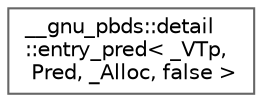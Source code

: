 digraph "Graphical Class Hierarchy"
{
 // LATEX_PDF_SIZE
  bgcolor="transparent";
  edge [fontname=Helvetica,fontsize=10,labelfontname=Helvetica,labelfontsize=10];
  node [fontname=Helvetica,fontsize=10,shape=box,height=0.2,width=0.4];
  rankdir="LR";
  Node0 [id="Node000000",label="__gnu_pbds::detail\l::entry_pred\< _VTp,\l Pred, _Alloc, false \>",height=0.2,width=0.4,color="grey40", fillcolor="white", style="filled",URL="$struct____gnu__pbds_1_1detail_1_1entry__pred_3_01___v_tp_00_01_pred_00_01___alloc_00_01false_01_4.html",tooltip="Specialization, false."];
}
